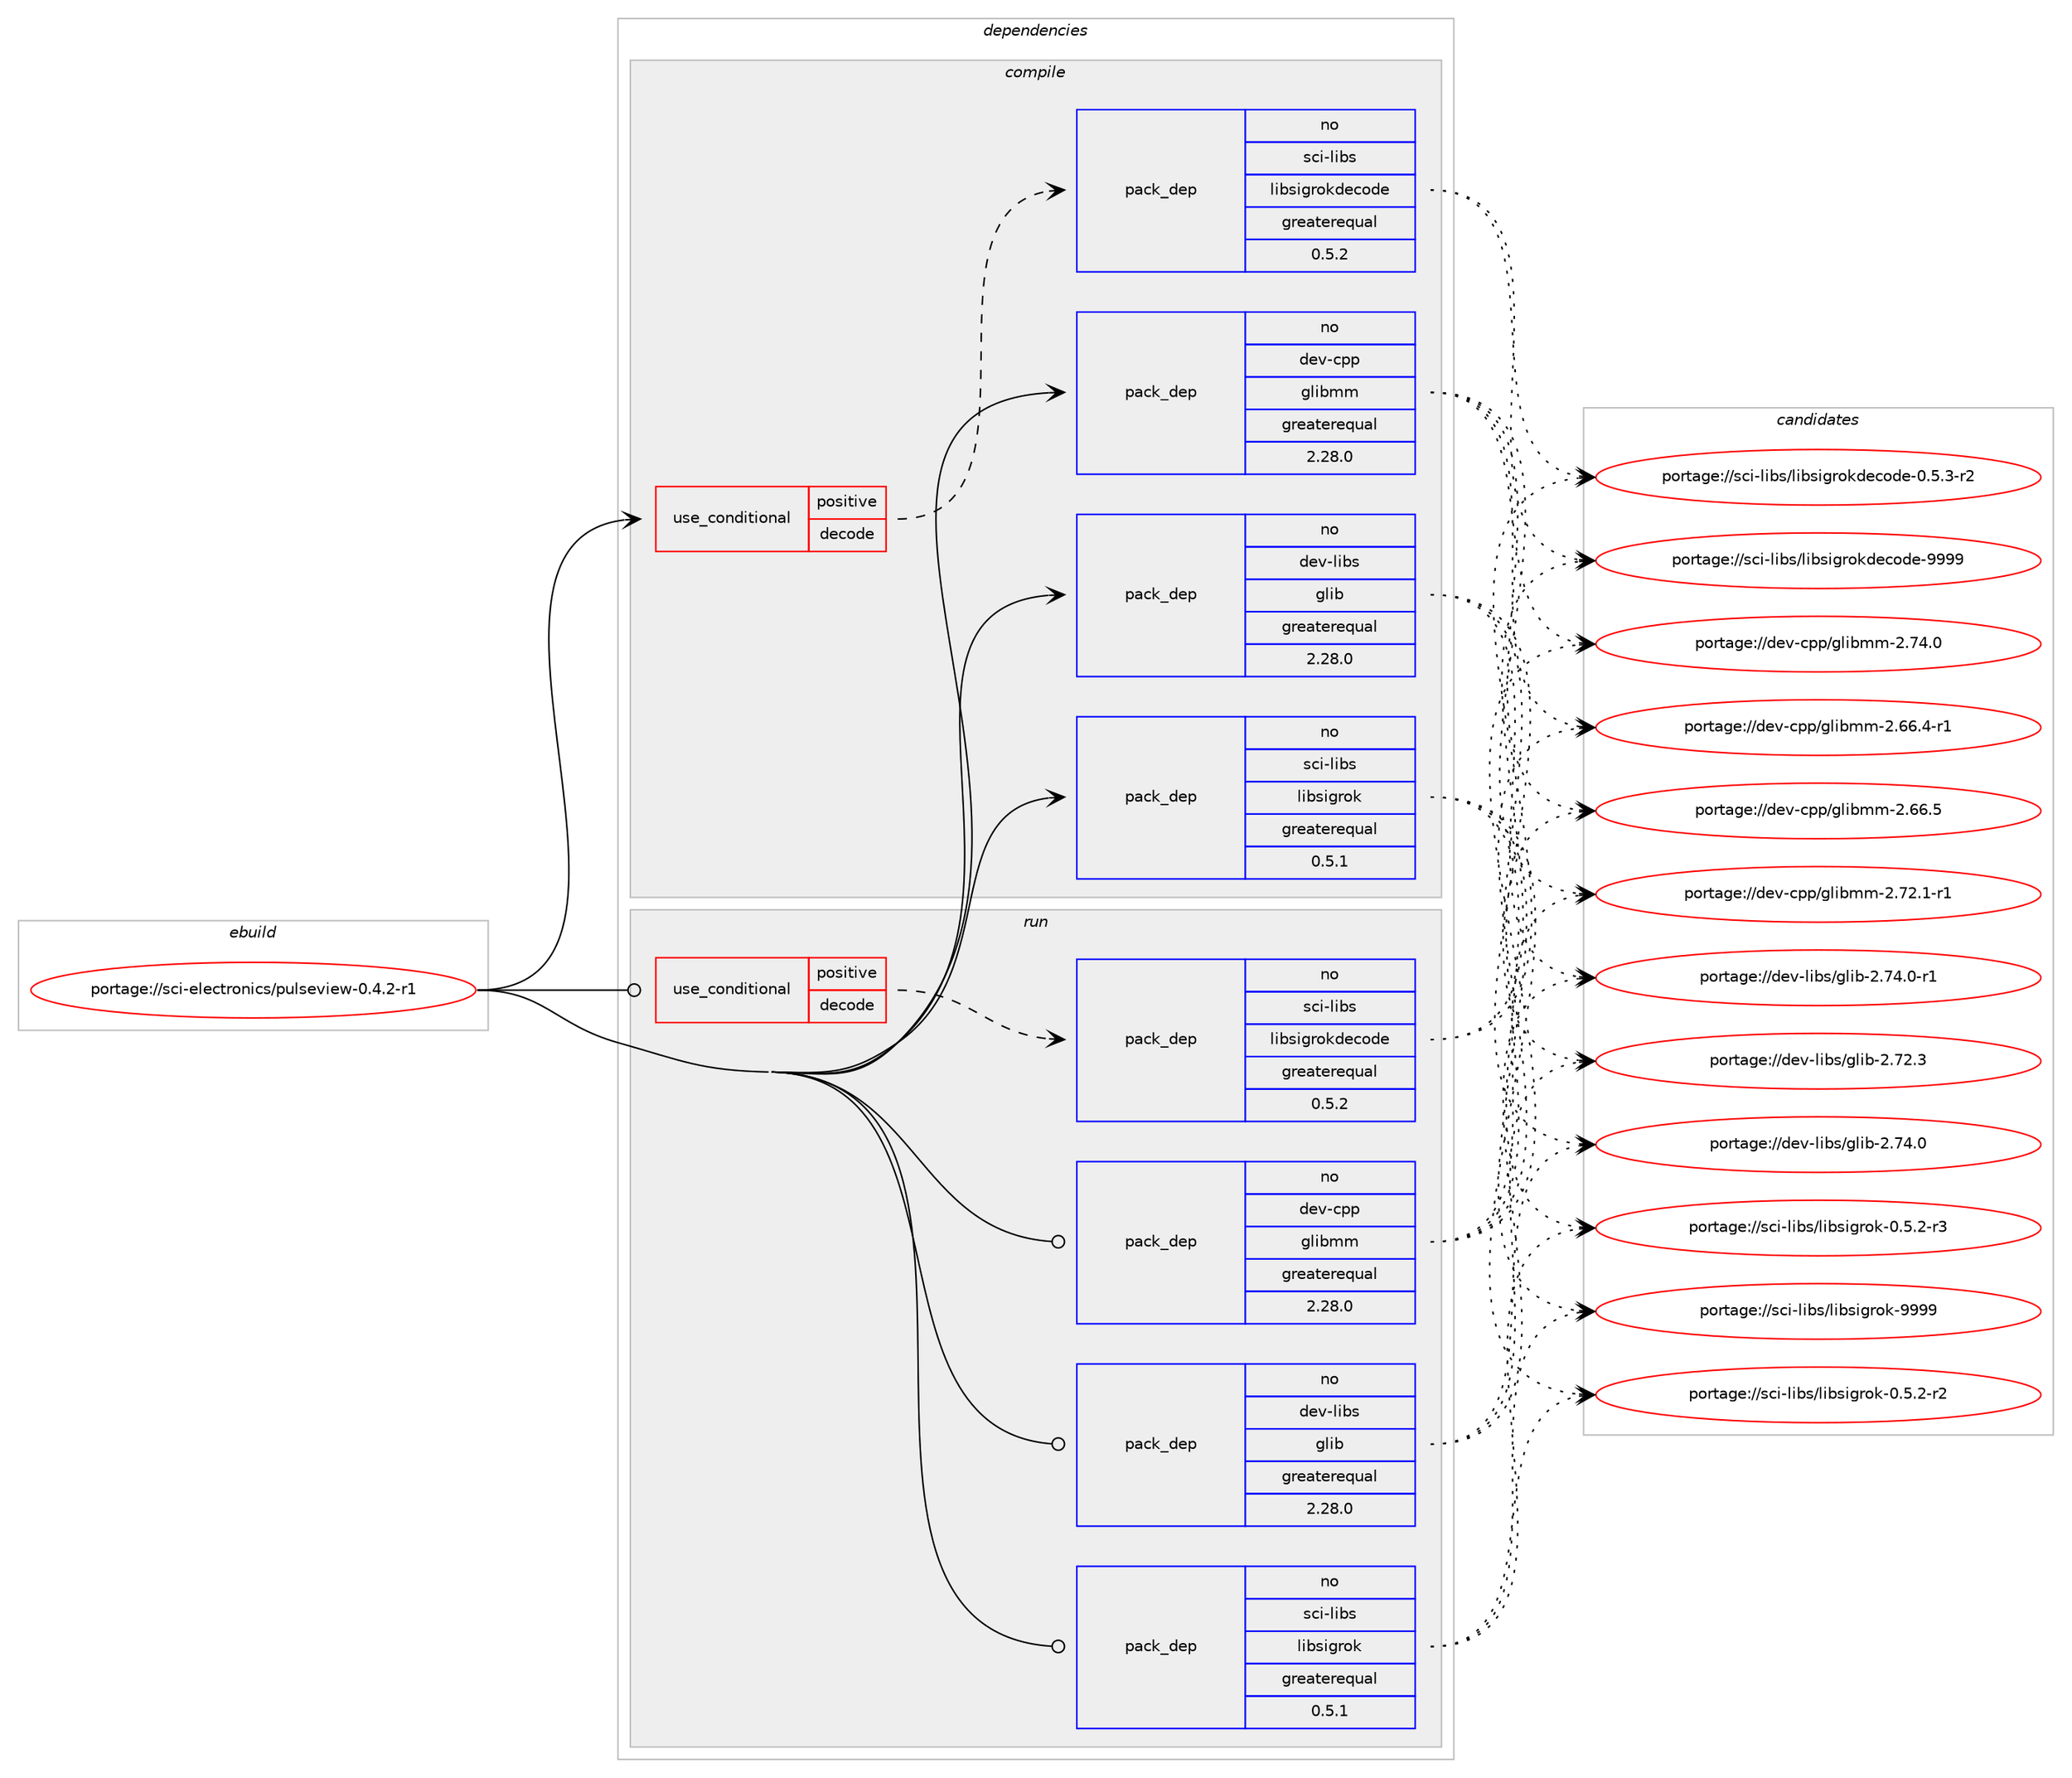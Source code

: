 digraph prolog {

# *************
# Graph options
# *************

newrank=true;
concentrate=true;
compound=true;
graph [rankdir=LR,fontname=Helvetica,fontsize=10,ranksep=1.5];#, ranksep=2.5, nodesep=0.2];
edge  [arrowhead=vee];
node  [fontname=Helvetica,fontsize=10];

# **********
# The ebuild
# **********

subgraph cluster_leftcol {
color=gray;
rank=same;
label=<<i>ebuild</i>>;
id [label="portage://sci-electronics/pulseview-0.4.2-r1", color=red, width=4, href="../sci-electronics/pulseview-0.4.2-r1.svg"];
}

# ****************
# The dependencies
# ****************

subgraph cluster_midcol {
color=gray;
label=<<i>dependencies</i>>;
subgraph cluster_compile {
fillcolor="#eeeeee";
style=filled;
label=<<i>compile</i>>;
subgraph cond144 {
dependency321 [label=<<TABLE BORDER="0" CELLBORDER="1" CELLSPACING="0" CELLPADDING="4"><TR><TD ROWSPAN="3" CELLPADDING="10">use_conditional</TD></TR><TR><TD>positive</TD></TR><TR><TD>decode</TD></TR></TABLE>>, shape=none, color=red];
subgraph pack172 {
dependency322 [label=<<TABLE BORDER="0" CELLBORDER="1" CELLSPACING="0" CELLPADDING="4" WIDTH="220"><TR><TD ROWSPAN="6" CELLPADDING="30">pack_dep</TD></TR><TR><TD WIDTH="110">no</TD></TR><TR><TD>sci-libs</TD></TR><TR><TD>libsigrokdecode</TD></TR><TR><TD>greaterequal</TD></TR><TR><TD>0.5.2</TD></TR></TABLE>>, shape=none, color=blue];
}
dependency321:e -> dependency322:w [weight=20,style="dashed",arrowhead="vee"];
}
id:e -> dependency321:w [weight=20,style="solid",arrowhead="vee"];
subgraph pack173 {
dependency323 [label=<<TABLE BORDER="0" CELLBORDER="1" CELLSPACING="0" CELLPADDING="4" WIDTH="220"><TR><TD ROWSPAN="6" CELLPADDING="30">pack_dep</TD></TR><TR><TD WIDTH="110">no</TD></TR><TR><TD>dev-cpp</TD></TR><TR><TD>glibmm</TD></TR><TR><TD>greaterequal</TD></TR><TR><TD>2.28.0</TD></TR></TABLE>>, shape=none, color=blue];
}
id:e -> dependency323:w [weight=20,style="solid",arrowhead="vee"];
# *** BEGIN UNKNOWN DEPENDENCY TYPE (TODO) ***
# id -> package_dependency(portage://sci-electronics/pulseview-0.4.2-r1,install,no,dev-libs,boost,none,[,,],any_same_slot,[])
# *** END UNKNOWN DEPENDENCY TYPE (TODO) ***

subgraph pack174 {
dependency324 [label=<<TABLE BORDER="0" CELLBORDER="1" CELLSPACING="0" CELLPADDING="4" WIDTH="220"><TR><TD ROWSPAN="6" CELLPADDING="30">pack_dep</TD></TR><TR><TD WIDTH="110">no</TD></TR><TR><TD>dev-libs</TD></TR><TR><TD>glib</TD></TR><TR><TD>greaterequal</TD></TR><TR><TD>2.28.0</TD></TR></TABLE>>, shape=none, color=blue];
}
id:e -> dependency324:w [weight=20,style="solid",arrowhead="vee"];
# *** BEGIN UNKNOWN DEPENDENCY TYPE (TODO) ***
# id -> package_dependency(portage://sci-electronics/pulseview-0.4.2-r1,install,no,dev-qt,qtcore,none,[,,],[slot(5)],[])
# *** END UNKNOWN DEPENDENCY TYPE (TODO) ***

# *** BEGIN UNKNOWN DEPENDENCY TYPE (TODO) ***
# id -> package_dependency(portage://sci-electronics/pulseview-0.4.2-r1,install,no,dev-qt,qtgui,none,[,,],[slot(5)],[])
# *** END UNKNOWN DEPENDENCY TYPE (TODO) ***

# *** BEGIN UNKNOWN DEPENDENCY TYPE (TODO) ***
# id -> package_dependency(portage://sci-electronics/pulseview-0.4.2-r1,install,no,dev-qt,qtsvg,none,[,,],[slot(5)],[])
# *** END UNKNOWN DEPENDENCY TYPE (TODO) ***

# *** BEGIN UNKNOWN DEPENDENCY TYPE (TODO) ***
# id -> package_dependency(portage://sci-electronics/pulseview-0.4.2-r1,install,no,dev-qt,qtwidgets,none,[,,],[slot(5)],[])
# *** END UNKNOWN DEPENDENCY TYPE (TODO) ***

subgraph pack175 {
dependency325 [label=<<TABLE BORDER="0" CELLBORDER="1" CELLSPACING="0" CELLPADDING="4" WIDTH="220"><TR><TD ROWSPAN="6" CELLPADDING="30">pack_dep</TD></TR><TR><TD WIDTH="110">no</TD></TR><TR><TD>sci-libs</TD></TR><TR><TD>libsigrok</TD></TR><TR><TD>greaterequal</TD></TR><TR><TD>0.5.1</TD></TR></TABLE>>, shape=none, color=blue];
}
id:e -> dependency325:w [weight=20,style="solid",arrowhead="vee"];
}
subgraph cluster_compileandrun {
fillcolor="#eeeeee";
style=filled;
label=<<i>compile and run</i>>;
}
subgraph cluster_run {
fillcolor="#eeeeee";
style=filled;
label=<<i>run</i>>;
subgraph cond145 {
dependency326 [label=<<TABLE BORDER="0" CELLBORDER="1" CELLSPACING="0" CELLPADDING="4"><TR><TD ROWSPAN="3" CELLPADDING="10">use_conditional</TD></TR><TR><TD>positive</TD></TR><TR><TD>decode</TD></TR></TABLE>>, shape=none, color=red];
subgraph pack176 {
dependency327 [label=<<TABLE BORDER="0" CELLBORDER="1" CELLSPACING="0" CELLPADDING="4" WIDTH="220"><TR><TD ROWSPAN="6" CELLPADDING="30">pack_dep</TD></TR><TR><TD WIDTH="110">no</TD></TR><TR><TD>sci-libs</TD></TR><TR><TD>libsigrokdecode</TD></TR><TR><TD>greaterequal</TD></TR><TR><TD>0.5.2</TD></TR></TABLE>>, shape=none, color=blue];
}
dependency326:e -> dependency327:w [weight=20,style="dashed",arrowhead="vee"];
}
id:e -> dependency326:w [weight=20,style="solid",arrowhead="odot"];
subgraph pack177 {
dependency328 [label=<<TABLE BORDER="0" CELLBORDER="1" CELLSPACING="0" CELLPADDING="4" WIDTH="220"><TR><TD ROWSPAN="6" CELLPADDING="30">pack_dep</TD></TR><TR><TD WIDTH="110">no</TD></TR><TR><TD>dev-cpp</TD></TR><TR><TD>glibmm</TD></TR><TR><TD>greaterequal</TD></TR><TR><TD>2.28.0</TD></TR></TABLE>>, shape=none, color=blue];
}
id:e -> dependency328:w [weight=20,style="solid",arrowhead="odot"];
# *** BEGIN UNKNOWN DEPENDENCY TYPE (TODO) ***
# id -> package_dependency(portage://sci-electronics/pulseview-0.4.2-r1,run,no,dev-libs,boost,none,[,,],any_same_slot,[])
# *** END UNKNOWN DEPENDENCY TYPE (TODO) ***

subgraph pack178 {
dependency329 [label=<<TABLE BORDER="0" CELLBORDER="1" CELLSPACING="0" CELLPADDING="4" WIDTH="220"><TR><TD ROWSPAN="6" CELLPADDING="30">pack_dep</TD></TR><TR><TD WIDTH="110">no</TD></TR><TR><TD>dev-libs</TD></TR><TR><TD>glib</TD></TR><TR><TD>greaterequal</TD></TR><TR><TD>2.28.0</TD></TR></TABLE>>, shape=none, color=blue];
}
id:e -> dependency329:w [weight=20,style="solid",arrowhead="odot"];
# *** BEGIN UNKNOWN DEPENDENCY TYPE (TODO) ***
# id -> package_dependency(portage://sci-electronics/pulseview-0.4.2-r1,run,no,dev-qt,qtcore,none,[,,],[slot(5)],[])
# *** END UNKNOWN DEPENDENCY TYPE (TODO) ***

# *** BEGIN UNKNOWN DEPENDENCY TYPE (TODO) ***
# id -> package_dependency(portage://sci-electronics/pulseview-0.4.2-r1,run,no,dev-qt,qtgui,none,[,,],[slot(5)],[])
# *** END UNKNOWN DEPENDENCY TYPE (TODO) ***

# *** BEGIN UNKNOWN DEPENDENCY TYPE (TODO) ***
# id -> package_dependency(portage://sci-electronics/pulseview-0.4.2-r1,run,no,dev-qt,qtsvg,none,[,,],[slot(5)],[])
# *** END UNKNOWN DEPENDENCY TYPE (TODO) ***

# *** BEGIN UNKNOWN DEPENDENCY TYPE (TODO) ***
# id -> package_dependency(portage://sci-electronics/pulseview-0.4.2-r1,run,no,dev-qt,qtwidgets,none,[,,],[slot(5)],[])
# *** END UNKNOWN DEPENDENCY TYPE (TODO) ***

subgraph pack179 {
dependency330 [label=<<TABLE BORDER="0" CELLBORDER="1" CELLSPACING="0" CELLPADDING="4" WIDTH="220"><TR><TD ROWSPAN="6" CELLPADDING="30">pack_dep</TD></TR><TR><TD WIDTH="110">no</TD></TR><TR><TD>sci-libs</TD></TR><TR><TD>libsigrok</TD></TR><TR><TD>greaterequal</TD></TR><TR><TD>0.5.1</TD></TR></TABLE>>, shape=none, color=blue];
}
id:e -> dependency330:w [weight=20,style="solid",arrowhead="odot"];
}
}

# **************
# The candidates
# **************

subgraph cluster_choices {
rank=same;
color=gray;
label=<<i>candidates</i>>;

subgraph choice172 {
color=black;
nodesep=1;
choice1159910545108105981154710810598115105103114111107100101991111001014548465346514511450 [label="portage://sci-libs/libsigrokdecode-0.5.3-r2", color=red, width=4,href="../sci-libs/libsigrokdecode-0.5.3-r2.svg"];
choice1159910545108105981154710810598115105103114111107100101991111001014557575757 [label="portage://sci-libs/libsigrokdecode-9999", color=red, width=4,href="../sci-libs/libsigrokdecode-9999.svg"];
dependency322:e -> choice1159910545108105981154710810598115105103114111107100101991111001014548465346514511450:w [style=dotted,weight="100"];
dependency322:e -> choice1159910545108105981154710810598115105103114111107100101991111001014557575757:w [style=dotted,weight="100"];
}
subgraph choice173 {
color=black;
nodesep=1;
choice10010111845991121124710310810598109109455046545446524511449 [label="portage://dev-cpp/glibmm-2.66.4-r1", color=red, width=4,href="../dev-cpp/glibmm-2.66.4-r1.svg"];
choice1001011184599112112471031081059810910945504654544653 [label="portage://dev-cpp/glibmm-2.66.5", color=red, width=4,href="../dev-cpp/glibmm-2.66.5.svg"];
choice10010111845991121124710310810598109109455046555046494511449 [label="portage://dev-cpp/glibmm-2.72.1-r1", color=red, width=4,href="../dev-cpp/glibmm-2.72.1-r1.svg"];
choice1001011184599112112471031081059810910945504655524648 [label="portage://dev-cpp/glibmm-2.74.0", color=red, width=4,href="../dev-cpp/glibmm-2.74.0.svg"];
dependency323:e -> choice10010111845991121124710310810598109109455046545446524511449:w [style=dotted,weight="100"];
dependency323:e -> choice1001011184599112112471031081059810910945504654544653:w [style=dotted,weight="100"];
dependency323:e -> choice10010111845991121124710310810598109109455046555046494511449:w [style=dotted,weight="100"];
dependency323:e -> choice1001011184599112112471031081059810910945504655524648:w [style=dotted,weight="100"];
}
subgraph choice174 {
color=black;
nodesep=1;
choice1001011184510810598115471031081059845504655504651 [label="portage://dev-libs/glib-2.72.3", color=red, width=4,href="../dev-libs/glib-2.72.3.svg"];
choice1001011184510810598115471031081059845504655524648 [label="portage://dev-libs/glib-2.74.0", color=red, width=4,href="../dev-libs/glib-2.74.0.svg"];
choice10010111845108105981154710310810598455046555246484511449 [label="portage://dev-libs/glib-2.74.0-r1", color=red, width=4,href="../dev-libs/glib-2.74.0-r1.svg"];
dependency324:e -> choice1001011184510810598115471031081059845504655504651:w [style=dotted,weight="100"];
dependency324:e -> choice1001011184510810598115471031081059845504655524648:w [style=dotted,weight="100"];
dependency324:e -> choice10010111845108105981154710310810598455046555246484511449:w [style=dotted,weight="100"];
}
subgraph choice175 {
color=black;
nodesep=1;
choice11599105451081059811547108105981151051031141111074548465346504511450 [label="portage://sci-libs/libsigrok-0.5.2-r2", color=red, width=4,href="../sci-libs/libsigrok-0.5.2-r2.svg"];
choice11599105451081059811547108105981151051031141111074548465346504511451 [label="portage://sci-libs/libsigrok-0.5.2-r3", color=red, width=4,href="../sci-libs/libsigrok-0.5.2-r3.svg"];
choice11599105451081059811547108105981151051031141111074557575757 [label="portage://sci-libs/libsigrok-9999", color=red, width=4,href="../sci-libs/libsigrok-9999.svg"];
dependency325:e -> choice11599105451081059811547108105981151051031141111074548465346504511450:w [style=dotted,weight="100"];
dependency325:e -> choice11599105451081059811547108105981151051031141111074548465346504511451:w [style=dotted,weight="100"];
dependency325:e -> choice11599105451081059811547108105981151051031141111074557575757:w [style=dotted,weight="100"];
}
subgraph choice176 {
color=black;
nodesep=1;
choice1159910545108105981154710810598115105103114111107100101991111001014548465346514511450 [label="portage://sci-libs/libsigrokdecode-0.5.3-r2", color=red, width=4,href="../sci-libs/libsigrokdecode-0.5.3-r2.svg"];
choice1159910545108105981154710810598115105103114111107100101991111001014557575757 [label="portage://sci-libs/libsigrokdecode-9999", color=red, width=4,href="../sci-libs/libsigrokdecode-9999.svg"];
dependency327:e -> choice1159910545108105981154710810598115105103114111107100101991111001014548465346514511450:w [style=dotted,weight="100"];
dependency327:e -> choice1159910545108105981154710810598115105103114111107100101991111001014557575757:w [style=dotted,weight="100"];
}
subgraph choice177 {
color=black;
nodesep=1;
choice10010111845991121124710310810598109109455046545446524511449 [label="portage://dev-cpp/glibmm-2.66.4-r1", color=red, width=4,href="../dev-cpp/glibmm-2.66.4-r1.svg"];
choice1001011184599112112471031081059810910945504654544653 [label="portage://dev-cpp/glibmm-2.66.5", color=red, width=4,href="../dev-cpp/glibmm-2.66.5.svg"];
choice10010111845991121124710310810598109109455046555046494511449 [label="portage://dev-cpp/glibmm-2.72.1-r1", color=red, width=4,href="../dev-cpp/glibmm-2.72.1-r1.svg"];
choice1001011184599112112471031081059810910945504655524648 [label="portage://dev-cpp/glibmm-2.74.0", color=red, width=4,href="../dev-cpp/glibmm-2.74.0.svg"];
dependency328:e -> choice10010111845991121124710310810598109109455046545446524511449:w [style=dotted,weight="100"];
dependency328:e -> choice1001011184599112112471031081059810910945504654544653:w [style=dotted,weight="100"];
dependency328:e -> choice10010111845991121124710310810598109109455046555046494511449:w [style=dotted,weight="100"];
dependency328:e -> choice1001011184599112112471031081059810910945504655524648:w [style=dotted,weight="100"];
}
subgraph choice178 {
color=black;
nodesep=1;
choice1001011184510810598115471031081059845504655504651 [label="portage://dev-libs/glib-2.72.3", color=red, width=4,href="../dev-libs/glib-2.72.3.svg"];
choice1001011184510810598115471031081059845504655524648 [label="portage://dev-libs/glib-2.74.0", color=red, width=4,href="../dev-libs/glib-2.74.0.svg"];
choice10010111845108105981154710310810598455046555246484511449 [label="portage://dev-libs/glib-2.74.0-r1", color=red, width=4,href="../dev-libs/glib-2.74.0-r1.svg"];
dependency329:e -> choice1001011184510810598115471031081059845504655504651:w [style=dotted,weight="100"];
dependency329:e -> choice1001011184510810598115471031081059845504655524648:w [style=dotted,weight="100"];
dependency329:e -> choice10010111845108105981154710310810598455046555246484511449:w [style=dotted,weight="100"];
}
subgraph choice179 {
color=black;
nodesep=1;
choice11599105451081059811547108105981151051031141111074548465346504511450 [label="portage://sci-libs/libsigrok-0.5.2-r2", color=red, width=4,href="../sci-libs/libsigrok-0.5.2-r2.svg"];
choice11599105451081059811547108105981151051031141111074548465346504511451 [label="portage://sci-libs/libsigrok-0.5.2-r3", color=red, width=4,href="../sci-libs/libsigrok-0.5.2-r3.svg"];
choice11599105451081059811547108105981151051031141111074557575757 [label="portage://sci-libs/libsigrok-9999", color=red, width=4,href="../sci-libs/libsigrok-9999.svg"];
dependency330:e -> choice11599105451081059811547108105981151051031141111074548465346504511450:w [style=dotted,weight="100"];
dependency330:e -> choice11599105451081059811547108105981151051031141111074548465346504511451:w [style=dotted,weight="100"];
dependency330:e -> choice11599105451081059811547108105981151051031141111074557575757:w [style=dotted,weight="100"];
}
}

}
